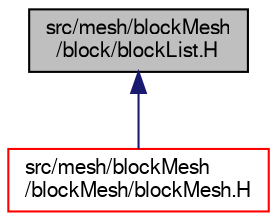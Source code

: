 digraph "src/mesh/blockMesh/block/blockList.H"
{
  bgcolor="transparent";
  edge [fontname="FreeSans",fontsize="10",labelfontname="FreeSans",labelfontsize="10"];
  node [fontname="FreeSans",fontsize="10",shape=record];
  Node161 [label="src/mesh/blockMesh\l/block/blockList.H",height=0.2,width=0.4,color="black", fillcolor="grey75", style="filled", fontcolor="black"];
  Node161 -> Node162 [dir="back",color="midnightblue",fontsize="10",style="solid",fontname="FreeSans"];
  Node162 [label="src/mesh/blockMesh\l/blockMesh/blockMesh.H",height=0.2,width=0.4,color="red",URL="$a07004.html"];
}
